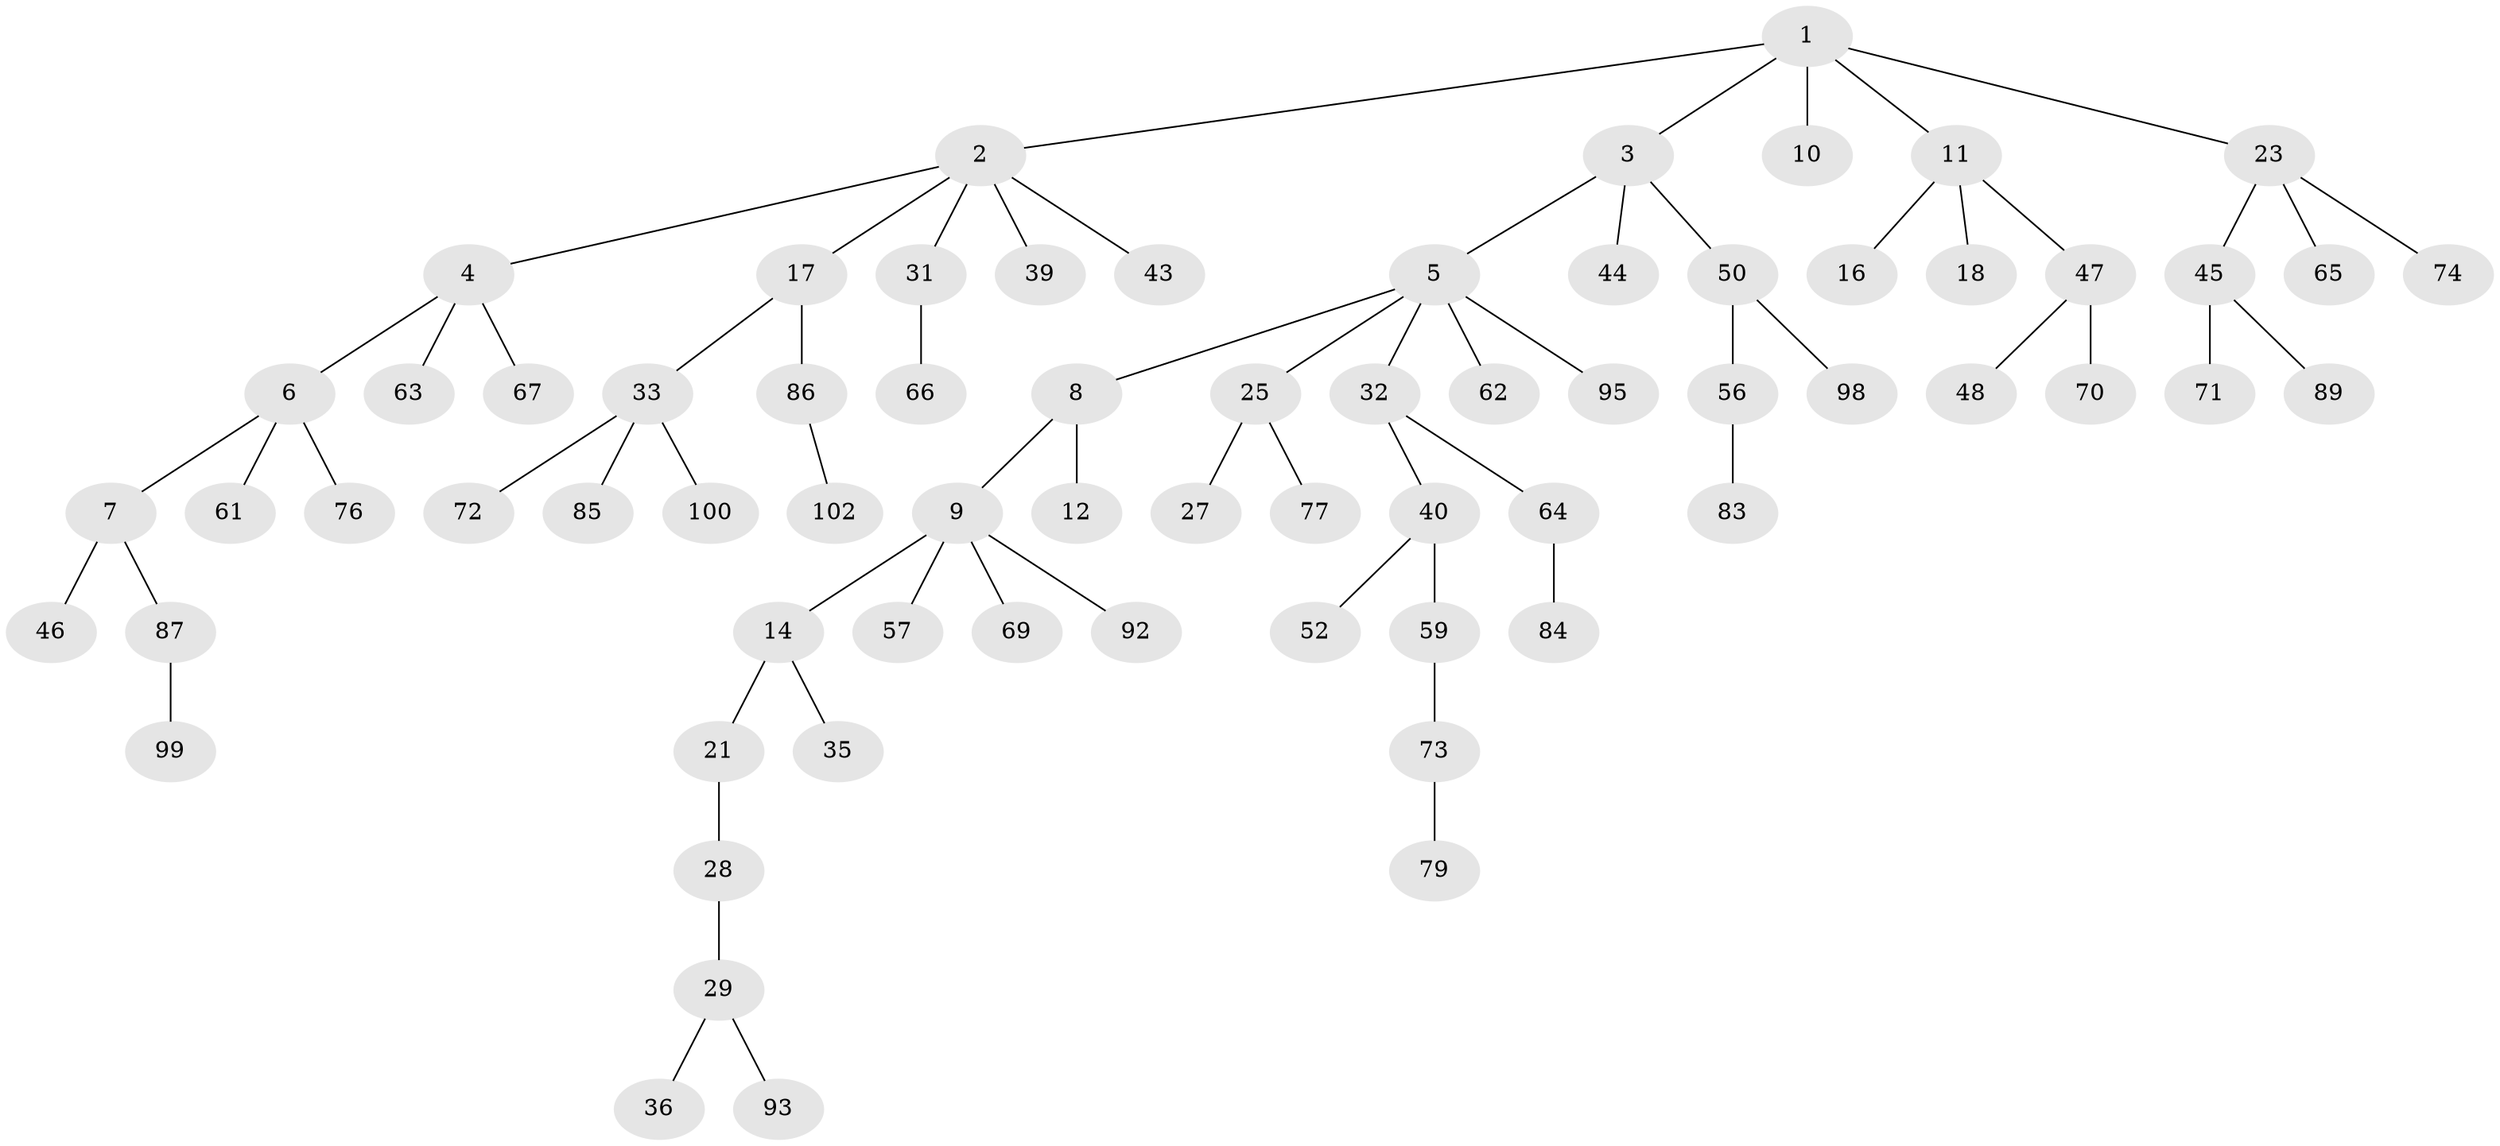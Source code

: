 // Generated by graph-tools (version 1.1) at 2025/24/03/03/25 07:24:09]
// undirected, 69 vertices, 68 edges
graph export_dot {
graph [start="1"]
  node [color=gray90,style=filled];
  1;
  2 [super="+34"];
  3 [super="+13"];
  4 [super="+60"];
  5 [super="+15"];
  6 [super="+37"];
  7 [super="+53"];
  8;
  9 [super="+20"];
  10 [super="+22"];
  11 [super="+51"];
  12 [super="+24"];
  14 [super="+19"];
  16;
  17 [super="+38"];
  18 [super="+30"];
  21;
  23 [super="+26"];
  25 [super="+78"];
  27 [super="+75"];
  28 [super="+54"];
  29 [super="+68"];
  31 [super="+55"];
  32 [super="+42"];
  33 [super="+41"];
  35;
  36;
  39;
  40 [super="+58"];
  43;
  44;
  45 [super="+81"];
  46;
  47 [super="+49"];
  48;
  50 [super="+82"];
  52;
  56;
  57;
  59 [super="+88"];
  61;
  62;
  63;
  64 [super="+96"];
  65 [super="+91"];
  66;
  67;
  69;
  70 [super="+94"];
  71 [super="+97"];
  72;
  73 [super="+80"];
  74;
  76;
  77;
  79;
  83 [super="+90"];
  84;
  85;
  86 [super="+101"];
  87;
  89;
  92;
  93;
  95;
  98;
  99;
  100;
  102;
  1 -- 2;
  1 -- 3;
  1 -- 10;
  1 -- 11;
  1 -- 23;
  2 -- 4;
  2 -- 17;
  2 -- 31;
  2 -- 43;
  2 -- 39;
  3 -- 5;
  3 -- 44;
  3 -- 50;
  4 -- 6;
  4 -- 67;
  4 -- 63;
  5 -- 8;
  5 -- 25;
  5 -- 32;
  5 -- 62;
  5 -- 95;
  6 -- 7;
  6 -- 61;
  6 -- 76;
  7 -- 46;
  7 -- 87;
  8 -- 9;
  8 -- 12;
  9 -- 14;
  9 -- 92;
  9 -- 69;
  9 -- 57;
  11 -- 16;
  11 -- 18;
  11 -- 47;
  14 -- 35;
  14 -- 21;
  17 -- 33;
  17 -- 86;
  21 -- 28;
  23 -- 65;
  23 -- 74;
  23 -- 45;
  25 -- 27;
  25 -- 77;
  28 -- 29;
  29 -- 36;
  29 -- 93;
  31 -- 66;
  32 -- 40;
  32 -- 64;
  33 -- 72;
  33 -- 100;
  33 -- 85;
  40 -- 52;
  40 -- 59;
  45 -- 71;
  45 -- 89;
  47 -- 48;
  47 -- 70;
  50 -- 56;
  50 -- 98;
  56 -- 83;
  59 -- 73;
  64 -- 84;
  73 -- 79;
  86 -- 102;
  87 -- 99;
}
